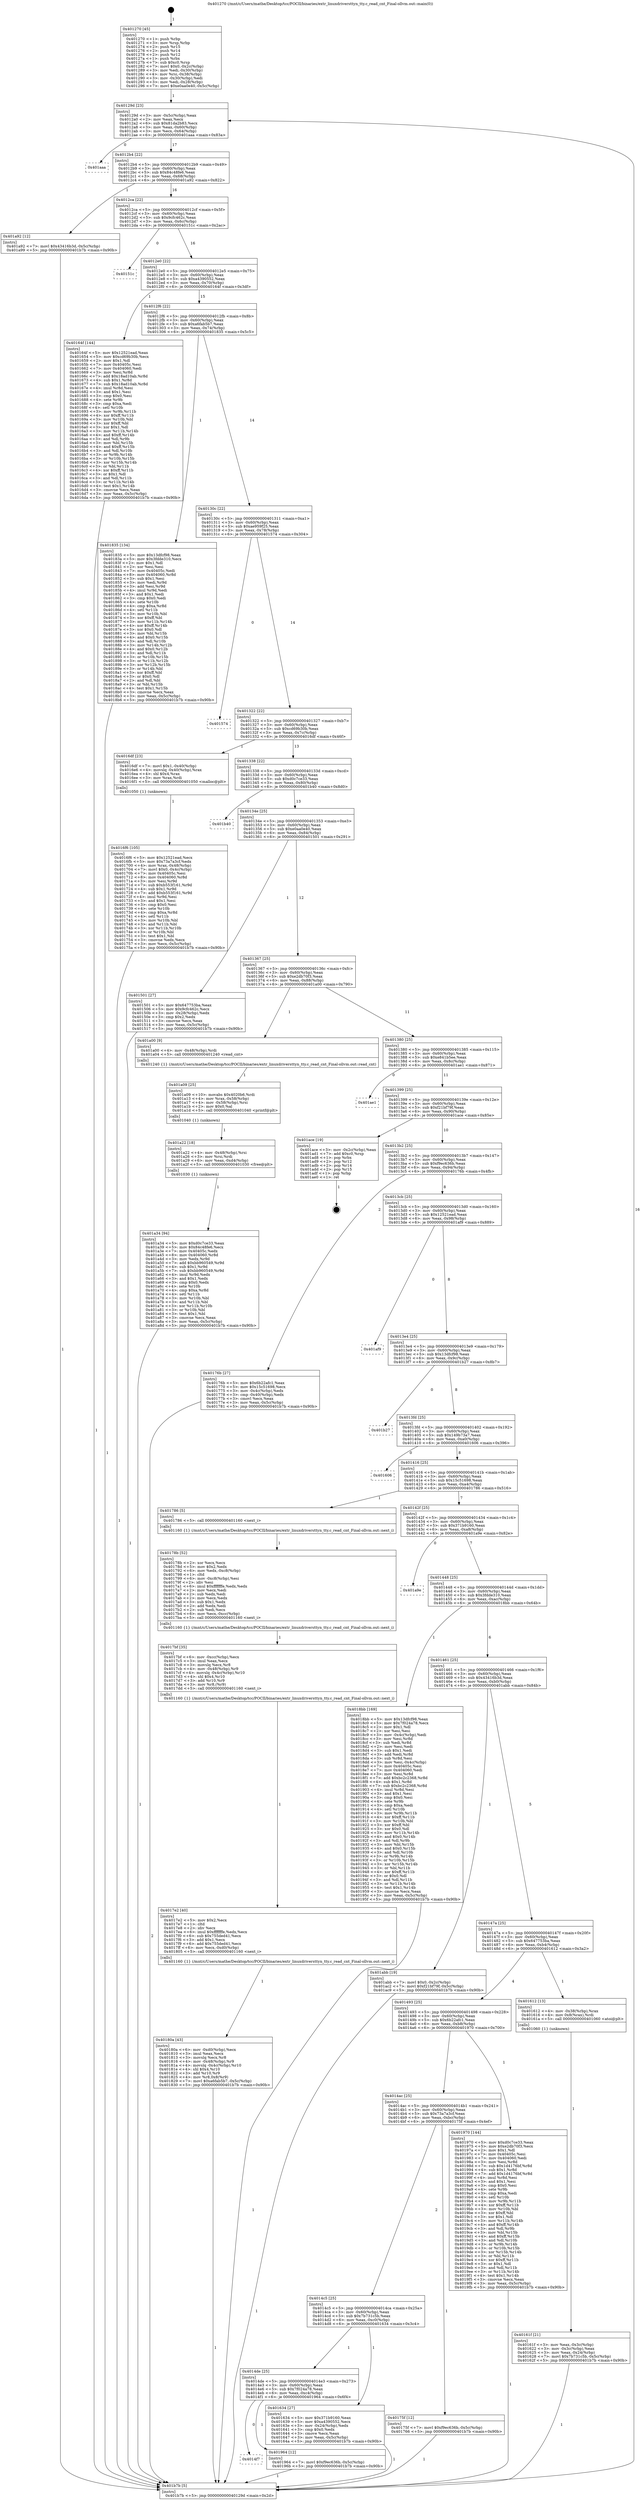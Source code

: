 digraph "0x401270" {
  label = "0x401270 (/mnt/c/Users/mathe/Desktop/tcc/POCII/binaries/extr_linuxdriversttyn_tty.c_read_cnt_Final-ollvm.out::main(0))"
  labelloc = "t"
  node[shape=record]

  Entry [label="",width=0.3,height=0.3,shape=circle,fillcolor=black,style=filled]
  "0x40129d" [label="{
     0x40129d [23]\l
     | [instrs]\l
     &nbsp;&nbsp;0x40129d \<+3\>: mov -0x5c(%rbp),%eax\l
     &nbsp;&nbsp;0x4012a0 \<+2\>: mov %eax,%ecx\l
     &nbsp;&nbsp;0x4012a2 \<+6\>: sub $0x81da2b83,%ecx\l
     &nbsp;&nbsp;0x4012a8 \<+3\>: mov %eax,-0x60(%rbp)\l
     &nbsp;&nbsp;0x4012ab \<+3\>: mov %ecx,-0x64(%rbp)\l
     &nbsp;&nbsp;0x4012ae \<+6\>: je 0000000000401aaa \<main+0x83a\>\l
  }"]
  "0x401aaa" [label="{
     0x401aaa\l
  }", style=dashed]
  "0x4012b4" [label="{
     0x4012b4 [22]\l
     | [instrs]\l
     &nbsp;&nbsp;0x4012b4 \<+5\>: jmp 00000000004012b9 \<main+0x49\>\l
     &nbsp;&nbsp;0x4012b9 \<+3\>: mov -0x60(%rbp),%eax\l
     &nbsp;&nbsp;0x4012bc \<+5\>: sub $0x84c48fe6,%eax\l
     &nbsp;&nbsp;0x4012c1 \<+3\>: mov %eax,-0x68(%rbp)\l
     &nbsp;&nbsp;0x4012c4 \<+6\>: je 0000000000401a92 \<main+0x822\>\l
  }"]
  Exit [label="",width=0.3,height=0.3,shape=circle,fillcolor=black,style=filled,peripheries=2]
  "0x401a92" [label="{
     0x401a92 [12]\l
     | [instrs]\l
     &nbsp;&nbsp;0x401a92 \<+7\>: movl $0x43416b3d,-0x5c(%rbp)\l
     &nbsp;&nbsp;0x401a99 \<+5\>: jmp 0000000000401b7b \<main+0x90b\>\l
  }"]
  "0x4012ca" [label="{
     0x4012ca [22]\l
     | [instrs]\l
     &nbsp;&nbsp;0x4012ca \<+5\>: jmp 00000000004012cf \<main+0x5f\>\l
     &nbsp;&nbsp;0x4012cf \<+3\>: mov -0x60(%rbp),%eax\l
     &nbsp;&nbsp;0x4012d2 \<+5\>: sub $0x9cfc462c,%eax\l
     &nbsp;&nbsp;0x4012d7 \<+3\>: mov %eax,-0x6c(%rbp)\l
     &nbsp;&nbsp;0x4012da \<+6\>: je 000000000040151c \<main+0x2ac\>\l
  }"]
  "0x401a34" [label="{
     0x401a34 [94]\l
     | [instrs]\l
     &nbsp;&nbsp;0x401a34 \<+5\>: mov $0xd0c7ce33,%eax\l
     &nbsp;&nbsp;0x401a39 \<+5\>: mov $0x84c48fe6,%ecx\l
     &nbsp;&nbsp;0x401a3e \<+7\>: mov 0x40405c,%edx\l
     &nbsp;&nbsp;0x401a45 \<+8\>: mov 0x404060,%r8d\l
     &nbsp;&nbsp;0x401a4d \<+3\>: mov %edx,%r9d\l
     &nbsp;&nbsp;0x401a50 \<+7\>: add $0xbb960549,%r9d\l
     &nbsp;&nbsp;0x401a57 \<+4\>: sub $0x1,%r9d\l
     &nbsp;&nbsp;0x401a5b \<+7\>: sub $0xbb960549,%r9d\l
     &nbsp;&nbsp;0x401a62 \<+4\>: imul %r9d,%edx\l
     &nbsp;&nbsp;0x401a66 \<+3\>: and $0x1,%edx\l
     &nbsp;&nbsp;0x401a69 \<+3\>: cmp $0x0,%edx\l
     &nbsp;&nbsp;0x401a6c \<+4\>: sete %r10b\l
     &nbsp;&nbsp;0x401a70 \<+4\>: cmp $0xa,%r8d\l
     &nbsp;&nbsp;0x401a74 \<+4\>: setl %r11b\l
     &nbsp;&nbsp;0x401a78 \<+3\>: mov %r10b,%bl\l
     &nbsp;&nbsp;0x401a7b \<+3\>: and %r11b,%bl\l
     &nbsp;&nbsp;0x401a7e \<+3\>: xor %r11b,%r10b\l
     &nbsp;&nbsp;0x401a81 \<+3\>: or %r10b,%bl\l
     &nbsp;&nbsp;0x401a84 \<+3\>: test $0x1,%bl\l
     &nbsp;&nbsp;0x401a87 \<+3\>: cmovne %ecx,%eax\l
     &nbsp;&nbsp;0x401a8a \<+3\>: mov %eax,-0x5c(%rbp)\l
     &nbsp;&nbsp;0x401a8d \<+5\>: jmp 0000000000401b7b \<main+0x90b\>\l
  }"]
  "0x40151c" [label="{
     0x40151c\l
  }", style=dashed]
  "0x4012e0" [label="{
     0x4012e0 [22]\l
     | [instrs]\l
     &nbsp;&nbsp;0x4012e0 \<+5\>: jmp 00000000004012e5 \<main+0x75\>\l
     &nbsp;&nbsp;0x4012e5 \<+3\>: mov -0x60(%rbp),%eax\l
     &nbsp;&nbsp;0x4012e8 \<+5\>: sub $0xa4390552,%eax\l
     &nbsp;&nbsp;0x4012ed \<+3\>: mov %eax,-0x70(%rbp)\l
     &nbsp;&nbsp;0x4012f0 \<+6\>: je 000000000040164f \<main+0x3df\>\l
  }"]
  "0x401a22" [label="{
     0x401a22 [18]\l
     | [instrs]\l
     &nbsp;&nbsp;0x401a22 \<+4\>: mov -0x48(%rbp),%rsi\l
     &nbsp;&nbsp;0x401a26 \<+3\>: mov %rsi,%rdi\l
     &nbsp;&nbsp;0x401a29 \<+6\>: mov %eax,-0xd4(%rbp)\l
     &nbsp;&nbsp;0x401a2f \<+5\>: call 0000000000401030 \<free@plt\>\l
     | [calls]\l
     &nbsp;&nbsp;0x401030 \{1\} (unknown)\l
  }"]
  "0x40164f" [label="{
     0x40164f [144]\l
     | [instrs]\l
     &nbsp;&nbsp;0x40164f \<+5\>: mov $0x12521ead,%eax\l
     &nbsp;&nbsp;0x401654 \<+5\>: mov $0xcd69b30b,%ecx\l
     &nbsp;&nbsp;0x401659 \<+2\>: mov $0x1,%dl\l
     &nbsp;&nbsp;0x40165b \<+7\>: mov 0x40405c,%esi\l
     &nbsp;&nbsp;0x401662 \<+7\>: mov 0x404060,%edi\l
     &nbsp;&nbsp;0x401669 \<+3\>: mov %esi,%r8d\l
     &nbsp;&nbsp;0x40166c \<+7\>: add $0x18ad10ab,%r8d\l
     &nbsp;&nbsp;0x401673 \<+4\>: sub $0x1,%r8d\l
     &nbsp;&nbsp;0x401677 \<+7\>: sub $0x18ad10ab,%r8d\l
     &nbsp;&nbsp;0x40167e \<+4\>: imul %r8d,%esi\l
     &nbsp;&nbsp;0x401682 \<+3\>: and $0x1,%esi\l
     &nbsp;&nbsp;0x401685 \<+3\>: cmp $0x0,%esi\l
     &nbsp;&nbsp;0x401688 \<+4\>: sete %r9b\l
     &nbsp;&nbsp;0x40168c \<+3\>: cmp $0xa,%edi\l
     &nbsp;&nbsp;0x40168f \<+4\>: setl %r10b\l
     &nbsp;&nbsp;0x401693 \<+3\>: mov %r9b,%r11b\l
     &nbsp;&nbsp;0x401696 \<+4\>: xor $0xff,%r11b\l
     &nbsp;&nbsp;0x40169a \<+3\>: mov %r10b,%bl\l
     &nbsp;&nbsp;0x40169d \<+3\>: xor $0xff,%bl\l
     &nbsp;&nbsp;0x4016a0 \<+3\>: xor $0x1,%dl\l
     &nbsp;&nbsp;0x4016a3 \<+3\>: mov %r11b,%r14b\l
     &nbsp;&nbsp;0x4016a6 \<+4\>: and $0xff,%r14b\l
     &nbsp;&nbsp;0x4016aa \<+3\>: and %dl,%r9b\l
     &nbsp;&nbsp;0x4016ad \<+3\>: mov %bl,%r15b\l
     &nbsp;&nbsp;0x4016b0 \<+4\>: and $0xff,%r15b\l
     &nbsp;&nbsp;0x4016b4 \<+3\>: and %dl,%r10b\l
     &nbsp;&nbsp;0x4016b7 \<+3\>: or %r9b,%r14b\l
     &nbsp;&nbsp;0x4016ba \<+3\>: or %r10b,%r15b\l
     &nbsp;&nbsp;0x4016bd \<+3\>: xor %r15b,%r14b\l
     &nbsp;&nbsp;0x4016c0 \<+3\>: or %bl,%r11b\l
     &nbsp;&nbsp;0x4016c3 \<+4\>: xor $0xff,%r11b\l
     &nbsp;&nbsp;0x4016c7 \<+3\>: or $0x1,%dl\l
     &nbsp;&nbsp;0x4016ca \<+3\>: and %dl,%r11b\l
     &nbsp;&nbsp;0x4016cd \<+3\>: or %r11b,%r14b\l
     &nbsp;&nbsp;0x4016d0 \<+4\>: test $0x1,%r14b\l
     &nbsp;&nbsp;0x4016d4 \<+3\>: cmovne %ecx,%eax\l
     &nbsp;&nbsp;0x4016d7 \<+3\>: mov %eax,-0x5c(%rbp)\l
     &nbsp;&nbsp;0x4016da \<+5\>: jmp 0000000000401b7b \<main+0x90b\>\l
  }"]
  "0x4012f6" [label="{
     0x4012f6 [22]\l
     | [instrs]\l
     &nbsp;&nbsp;0x4012f6 \<+5\>: jmp 00000000004012fb \<main+0x8b\>\l
     &nbsp;&nbsp;0x4012fb \<+3\>: mov -0x60(%rbp),%eax\l
     &nbsp;&nbsp;0x4012fe \<+5\>: sub $0xa6fab5b7,%eax\l
     &nbsp;&nbsp;0x401303 \<+3\>: mov %eax,-0x74(%rbp)\l
     &nbsp;&nbsp;0x401306 \<+6\>: je 0000000000401835 \<main+0x5c5\>\l
  }"]
  "0x401a09" [label="{
     0x401a09 [25]\l
     | [instrs]\l
     &nbsp;&nbsp;0x401a09 \<+10\>: movabs $0x4020b6,%rdi\l
     &nbsp;&nbsp;0x401a13 \<+4\>: mov %rax,-0x58(%rbp)\l
     &nbsp;&nbsp;0x401a17 \<+4\>: mov -0x58(%rbp),%rsi\l
     &nbsp;&nbsp;0x401a1b \<+2\>: mov $0x0,%al\l
     &nbsp;&nbsp;0x401a1d \<+5\>: call 0000000000401040 \<printf@plt\>\l
     | [calls]\l
     &nbsp;&nbsp;0x401040 \{1\} (unknown)\l
  }"]
  "0x401835" [label="{
     0x401835 [134]\l
     | [instrs]\l
     &nbsp;&nbsp;0x401835 \<+5\>: mov $0x13dfcf98,%eax\l
     &nbsp;&nbsp;0x40183a \<+5\>: mov $0x3fdde310,%ecx\l
     &nbsp;&nbsp;0x40183f \<+2\>: mov $0x1,%dl\l
     &nbsp;&nbsp;0x401841 \<+2\>: xor %esi,%esi\l
     &nbsp;&nbsp;0x401843 \<+7\>: mov 0x40405c,%edi\l
     &nbsp;&nbsp;0x40184a \<+8\>: mov 0x404060,%r8d\l
     &nbsp;&nbsp;0x401852 \<+3\>: sub $0x1,%esi\l
     &nbsp;&nbsp;0x401855 \<+3\>: mov %edi,%r9d\l
     &nbsp;&nbsp;0x401858 \<+3\>: add %esi,%r9d\l
     &nbsp;&nbsp;0x40185b \<+4\>: imul %r9d,%edi\l
     &nbsp;&nbsp;0x40185f \<+3\>: and $0x1,%edi\l
     &nbsp;&nbsp;0x401862 \<+3\>: cmp $0x0,%edi\l
     &nbsp;&nbsp;0x401865 \<+4\>: sete %r10b\l
     &nbsp;&nbsp;0x401869 \<+4\>: cmp $0xa,%r8d\l
     &nbsp;&nbsp;0x40186d \<+4\>: setl %r11b\l
     &nbsp;&nbsp;0x401871 \<+3\>: mov %r10b,%bl\l
     &nbsp;&nbsp;0x401874 \<+3\>: xor $0xff,%bl\l
     &nbsp;&nbsp;0x401877 \<+3\>: mov %r11b,%r14b\l
     &nbsp;&nbsp;0x40187a \<+4\>: xor $0xff,%r14b\l
     &nbsp;&nbsp;0x40187e \<+3\>: xor $0x0,%dl\l
     &nbsp;&nbsp;0x401881 \<+3\>: mov %bl,%r15b\l
     &nbsp;&nbsp;0x401884 \<+4\>: and $0x0,%r15b\l
     &nbsp;&nbsp;0x401888 \<+3\>: and %dl,%r10b\l
     &nbsp;&nbsp;0x40188b \<+3\>: mov %r14b,%r12b\l
     &nbsp;&nbsp;0x40188e \<+4\>: and $0x0,%r12b\l
     &nbsp;&nbsp;0x401892 \<+3\>: and %dl,%r11b\l
     &nbsp;&nbsp;0x401895 \<+3\>: or %r10b,%r15b\l
     &nbsp;&nbsp;0x401898 \<+3\>: or %r11b,%r12b\l
     &nbsp;&nbsp;0x40189b \<+3\>: xor %r12b,%r15b\l
     &nbsp;&nbsp;0x40189e \<+3\>: or %r14b,%bl\l
     &nbsp;&nbsp;0x4018a1 \<+3\>: xor $0xff,%bl\l
     &nbsp;&nbsp;0x4018a4 \<+3\>: or $0x0,%dl\l
     &nbsp;&nbsp;0x4018a7 \<+2\>: and %dl,%bl\l
     &nbsp;&nbsp;0x4018a9 \<+3\>: or %bl,%r15b\l
     &nbsp;&nbsp;0x4018ac \<+4\>: test $0x1,%r15b\l
     &nbsp;&nbsp;0x4018b0 \<+3\>: cmovne %ecx,%eax\l
     &nbsp;&nbsp;0x4018b3 \<+3\>: mov %eax,-0x5c(%rbp)\l
     &nbsp;&nbsp;0x4018b6 \<+5\>: jmp 0000000000401b7b \<main+0x90b\>\l
  }"]
  "0x40130c" [label="{
     0x40130c [22]\l
     | [instrs]\l
     &nbsp;&nbsp;0x40130c \<+5\>: jmp 0000000000401311 \<main+0xa1\>\l
     &nbsp;&nbsp;0x401311 \<+3\>: mov -0x60(%rbp),%eax\l
     &nbsp;&nbsp;0x401314 \<+5\>: sub $0xae959f25,%eax\l
     &nbsp;&nbsp;0x401319 \<+3\>: mov %eax,-0x78(%rbp)\l
     &nbsp;&nbsp;0x40131c \<+6\>: je 0000000000401574 \<main+0x304\>\l
  }"]
  "0x4014f7" [label="{
     0x4014f7\l
  }", style=dashed]
  "0x401574" [label="{
     0x401574\l
  }", style=dashed]
  "0x401322" [label="{
     0x401322 [22]\l
     | [instrs]\l
     &nbsp;&nbsp;0x401322 \<+5\>: jmp 0000000000401327 \<main+0xb7\>\l
     &nbsp;&nbsp;0x401327 \<+3\>: mov -0x60(%rbp),%eax\l
     &nbsp;&nbsp;0x40132a \<+5\>: sub $0xcd69b30b,%eax\l
     &nbsp;&nbsp;0x40132f \<+3\>: mov %eax,-0x7c(%rbp)\l
     &nbsp;&nbsp;0x401332 \<+6\>: je 00000000004016df \<main+0x46f\>\l
  }"]
  "0x401964" [label="{
     0x401964 [12]\l
     | [instrs]\l
     &nbsp;&nbsp;0x401964 \<+7\>: movl $0xf9ec636b,-0x5c(%rbp)\l
     &nbsp;&nbsp;0x40196b \<+5\>: jmp 0000000000401b7b \<main+0x90b\>\l
  }"]
  "0x4016df" [label="{
     0x4016df [23]\l
     | [instrs]\l
     &nbsp;&nbsp;0x4016df \<+7\>: movl $0x1,-0x40(%rbp)\l
     &nbsp;&nbsp;0x4016e6 \<+4\>: movslq -0x40(%rbp),%rax\l
     &nbsp;&nbsp;0x4016ea \<+4\>: shl $0x4,%rax\l
     &nbsp;&nbsp;0x4016ee \<+3\>: mov %rax,%rdi\l
     &nbsp;&nbsp;0x4016f1 \<+5\>: call 0000000000401050 \<malloc@plt\>\l
     | [calls]\l
     &nbsp;&nbsp;0x401050 \{1\} (unknown)\l
  }"]
  "0x401338" [label="{
     0x401338 [22]\l
     | [instrs]\l
     &nbsp;&nbsp;0x401338 \<+5\>: jmp 000000000040133d \<main+0xcd\>\l
     &nbsp;&nbsp;0x40133d \<+3\>: mov -0x60(%rbp),%eax\l
     &nbsp;&nbsp;0x401340 \<+5\>: sub $0xd0c7ce33,%eax\l
     &nbsp;&nbsp;0x401345 \<+3\>: mov %eax,-0x80(%rbp)\l
     &nbsp;&nbsp;0x401348 \<+6\>: je 0000000000401b40 \<main+0x8d0\>\l
  }"]
  "0x40180a" [label="{
     0x40180a [43]\l
     | [instrs]\l
     &nbsp;&nbsp;0x40180a \<+6\>: mov -0xd0(%rbp),%ecx\l
     &nbsp;&nbsp;0x401810 \<+3\>: imul %eax,%ecx\l
     &nbsp;&nbsp;0x401813 \<+3\>: movslq %ecx,%r8\l
     &nbsp;&nbsp;0x401816 \<+4\>: mov -0x48(%rbp),%r9\l
     &nbsp;&nbsp;0x40181a \<+4\>: movslq -0x4c(%rbp),%r10\l
     &nbsp;&nbsp;0x40181e \<+4\>: shl $0x4,%r10\l
     &nbsp;&nbsp;0x401822 \<+3\>: add %r10,%r9\l
     &nbsp;&nbsp;0x401825 \<+4\>: mov %r8,0x8(%r9)\l
     &nbsp;&nbsp;0x401829 \<+7\>: movl $0xa6fab5b7,-0x5c(%rbp)\l
     &nbsp;&nbsp;0x401830 \<+5\>: jmp 0000000000401b7b \<main+0x90b\>\l
  }"]
  "0x401b40" [label="{
     0x401b40\l
  }", style=dashed]
  "0x40134e" [label="{
     0x40134e [25]\l
     | [instrs]\l
     &nbsp;&nbsp;0x40134e \<+5\>: jmp 0000000000401353 \<main+0xe3\>\l
     &nbsp;&nbsp;0x401353 \<+3\>: mov -0x60(%rbp),%eax\l
     &nbsp;&nbsp;0x401356 \<+5\>: sub $0xe0aa0e40,%eax\l
     &nbsp;&nbsp;0x40135b \<+6\>: mov %eax,-0x84(%rbp)\l
     &nbsp;&nbsp;0x401361 \<+6\>: je 0000000000401501 \<main+0x291\>\l
  }"]
  "0x4017e2" [label="{
     0x4017e2 [40]\l
     | [instrs]\l
     &nbsp;&nbsp;0x4017e2 \<+5\>: mov $0x2,%ecx\l
     &nbsp;&nbsp;0x4017e7 \<+1\>: cltd\l
     &nbsp;&nbsp;0x4017e8 \<+2\>: idiv %ecx\l
     &nbsp;&nbsp;0x4017ea \<+6\>: imul $0xfffffffe,%edx,%ecx\l
     &nbsp;&nbsp;0x4017f0 \<+6\>: sub $0x755ded41,%ecx\l
     &nbsp;&nbsp;0x4017f6 \<+3\>: add $0x1,%ecx\l
     &nbsp;&nbsp;0x4017f9 \<+6\>: add $0x755ded41,%ecx\l
     &nbsp;&nbsp;0x4017ff \<+6\>: mov %ecx,-0xd0(%rbp)\l
     &nbsp;&nbsp;0x401805 \<+5\>: call 0000000000401160 \<next_i\>\l
     | [calls]\l
     &nbsp;&nbsp;0x401160 \{1\} (/mnt/c/Users/mathe/Desktop/tcc/POCII/binaries/extr_linuxdriversttyn_tty.c_read_cnt_Final-ollvm.out::next_i)\l
  }"]
  "0x401501" [label="{
     0x401501 [27]\l
     | [instrs]\l
     &nbsp;&nbsp;0x401501 \<+5\>: mov $0x647753ba,%eax\l
     &nbsp;&nbsp;0x401506 \<+5\>: mov $0x9cfc462c,%ecx\l
     &nbsp;&nbsp;0x40150b \<+3\>: mov -0x28(%rbp),%edx\l
     &nbsp;&nbsp;0x40150e \<+3\>: cmp $0x2,%edx\l
     &nbsp;&nbsp;0x401511 \<+3\>: cmovne %ecx,%eax\l
     &nbsp;&nbsp;0x401514 \<+3\>: mov %eax,-0x5c(%rbp)\l
     &nbsp;&nbsp;0x401517 \<+5\>: jmp 0000000000401b7b \<main+0x90b\>\l
  }"]
  "0x401367" [label="{
     0x401367 [25]\l
     | [instrs]\l
     &nbsp;&nbsp;0x401367 \<+5\>: jmp 000000000040136c \<main+0xfc\>\l
     &nbsp;&nbsp;0x40136c \<+3\>: mov -0x60(%rbp),%eax\l
     &nbsp;&nbsp;0x40136f \<+5\>: sub $0xe2db70f3,%eax\l
     &nbsp;&nbsp;0x401374 \<+6\>: mov %eax,-0x88(%rbp)\l
     &nbsp;&nbsp;0x40137a \<+6\>: je 0000000000401a00 \<main+0x790\>\l
  }"]
  "0x401b7b" [label="{
     0x401b7b [5]\l
     | [instrs]\l
     &nbsp;&nbsp;0x401b7b \<+5\>: jmp 000000000040129d \<main+0x2d\>\l
  }"]
  "0x401270" [label="{
     0x401270 [45]\l
     | [instrs]\l
     &nbsp;&nbsp;0x401270 \<+1\>: push %rbp\l
     &nbsp;&nbsp;0x401271 \<+3\>: mov %rsp,%rbp\l
     &nbsp;&nbsp;0x401274 \<+2\>: push %r15\l
     &nbsp;&nbsp;0x401276 \<+2\>: push %r14\l
     &nbsp;&nbsp;0x401278 \<+2\>: push %r12\l
     &nbsp;&nbsp;0x40127a \<+1\>: push %rbx\l
     &nbsp;&nbsp;0x40127b \<+7\>: sub $0xc0,%rsp\l
     &nbsp;&nbsp;0x401282 \<+7\>: movl $0x0,-0x2c(%rbp)\l
     &nbsp;&nbsp;0x401289 \<+3\>: mov %edi,-0x30(%rbp)\l
     &nbsp;&nbsp;0x40128c \<+4\>: mov %rsi,-0x38(%rbp)\l
     &nbsp;&nbsp;0x401290 \<+3\>: mov -0x30(%rbp),%edi\l
     &nbsp;&nbsp;0x401293 \<+3\>: mov %edi,-0x28(%rbp)\l
     &nbsp;&nbsp;0x401296 \<+7\>: movl $0xe0aa0e40,-0x5c(%rbp)\l
  }"]
  "0x4017bf" [label="{
     0x4017bf [35]\l
     | [instrs]\l
     &nbsp;&nbsp;0x4017bf \<+6\>: mov -0xcc(%rbp),%ecx\l
     &nbsp;&nbsp;0x4017c5 \<+3\>: imul %eax,%ecx\l
     &nbsp;&nbsp;0x4017c8 \<+3\>: movslq %ecx,%r8\l
     &nbsp;&nbsp;0x4017cb \<+4\>: mov -0x48(%rbp),%r9\l
     &nbsp;&nbsp;0x4017cf \<+4\>: movslq -0x4c(%rbp),%r10\l
     &nbsp;&nbsp;0x4017d3 \<+4\>: shl $0x4,%r10\l
     &nbsp;&nbsp;0x4017d7 \<+3\>: add %r10,%r9\l
     &nbsp;&nbsp;0x4017da \<+3\>: mov %r8,(%r9)\l
     &nbsp;&nbsp;0x4017dd \<+5\>: call 0000000000401160 \<next_i\>\l
     | [calls]\l
     &nbsp;&nbsp;0x401160 \{1\} (/mnt/c/Users/mathe/Desktop/tcc/POCII/binaries/extr_linuxdriversttyn_tty.c_read_cnt_Final-ollvm.out::next_i)\l
  }"]
  "0x401a00" [label="{
     0x401a00 [9]\l
     | [instrs]\l
     &nbsp;&nbsp;0x401a00 \<+4\>: mov -0x48(%rbp),%rdi\l
     &nbsp;&nbsp;0x401a04 \<+5\>: call 0000000000401240 \<read_cnt\>\l
     | [calls]\l
     &nbsp;&nbsp;0x401240 \{1\} (/mnt/c/Users/mathe/Desktop/tcc/POCII/binaries/extr_linuxdriversttyn_tty.c_read_cnt_Final-ollvm.out::read_cnt)\l
  }"]
  "0x401380" [label="{
     0x401380 [25]\l
     | [instrs]\l
     &nbsp;&nbsp;0x401380 \<+5\>: jmp 0000000000401385 \<main+0x115\>\l
     &nbsp;&nbsp;0x401385 \<+3\>: mov -0x60(%rbp),%eax\l
     &nbsp;&nbsp;0x401388 \<+5\>: sub $0xe841b5ee,%eax\l
     &nbsp;&nbsp;0x40138d \<+6\>: mov %eax,-0x8c(%rbp)\l
     &nbsp;&nbsp;0x401393 \<+6\>: je 0000000000401ae1 \<main+0x871\>\l
  }"]
  "0x40178b" [label="{
     0x40178b [52]\l
     | [instrs]\l
     &nbsp;&nbsp;0x40178b \<+2\>: xor %ecx,%ecx\l
     &nbsp;&nbsp;0x40178d \<+5\>: mov $0x2,%edx\l
     &nbsp;&nbsp;0x401792 \<+6\>: mov %edx,-0xc8(%rbp)\l
     &nbsp;&nbsp;0x401798 \<+1\>: cltd\l
     &nbsp;&nbsp;0x401799 \<+6\>: mov -0xc8(%rbp),%esi\l
     &nbsp;&nbsp;0x40179f \<+2\>: idiv %esi\l
     &nbsp;&nbsp;0x4017a1 \<+6\>: imul $0xfffffffe,%edx,%edx\l
     &nbsp;&nbsp;0x4017a7 \<+2\>: mov %ecx,%edi\l
     &nbsp;&nbsp;0x4017a9 \<+2\>: sub %edx,%edi\l
     &nbsp;&nbsp;0x4017ab \<+2\>: mov %ecx,%edx\l
     &nbsp;&nbsp;0x4017ad \<+3\>: sub $0x1,%edx\l
     &nbsp;&nbsp;0x4017b0 \<+2\>: add %edx,%edi\l
     &nbsp;&nbsp;0x4017b2 \<+2\>: sub %edi,%ecx\l
     &nbsp;&nbsp;0x4017b4 \<+6\>: mov %ecx,-0xcc(%rbp)\l
     &nbsp;&nbsp;0x4017ba \<+5\>: call 0000000000401160 \<next_i\>\l
     | [calls]\l
     &nbsp;&nbsp;0x401160 \{1\} (/mnt/c/Users/mathe/Desktop/tcc/POCII/binaries/extr_linuxdriversttyn_tty.c_read_cnt_Final-ollvm.out::next_i)\l
  }"]
  "0x401ae1" [label="{
     0x401ae1\l
  }", style=dashed]
  "0x401399" [label="{
     0x401399 [25]\l
     | [instrs]\l
     &nbsp;&nbsp;0x401399 \<+5\>: jmp 000000000040139e \<main+0x12e\>\l
     &nbsp;&nbsp;0x40139e \<+3\>: mov -0x60(%rbp),%eax\l
     &nbsp;&nbsp;0x4013a1 \<+5\>: sub $0xf21bf79f,%eax\l
     &nbsp;&nbsp;0x4013a6 \<+6\>: mov %eax,-0x90(%rbp)\l
     &nbsp;&nbsp;0x4013ac \<+6\>: je 0000000000401ace \<main+0x85e\>\l
  }"]
  "0x4016f6" [label="{
     0x4016f6 [105]\l
     | [instrs]\l
     &nbsp;&nbsp;0x4016f6 \<+5\>: mov $0x12521ead,%ecx\l
     &nbsp;&nbsp;0x4016fb \<+5\>: mov $0x73a7a3cf,%edx\l
     &nbsp;&nbsp;0x401700 \<+4\>: mov %rax,-0x48(%rbp)\l
     &nbsp;&nbsp;0x401704 \<+7\>: movl $0x0,-0x4c(%rbp)\l
     &nbsp;&nbsp;0x40170b \<+7\>: mov 0x40405c,%esi\l
     &nbsp;&nbsp;0x401712 \<+8\>: mov 0x404060,%r8d\l
     &nbsp;&nbsp;0x40171a \<+3\>: mov %esi,%r9d\l
     &nbsp;&nbsp;0x40171d \<+7\>: sub $0xb553f161,%r9d\l
     &nbsp;&nbsp;0x401724 \<+4\>: sub $0x1,%r9d\l
     &nbsp;&nbsp;0x401728 \<+7\>: add $0xb553f161,%r9d\l
     &nbsp;&nbsp;0x40172f \<+4\>: imul %r9d,%esi\l
     &nbsp;&nbsp;0x401733 \<+3\>: and $0x1,%esi\l
     &nbsp;&nbsp;0x401736 \<+3\>: cmp $0x0,%esi\l
     &nbsp;&nbsp;0x401739 \<+4\>: sete %r10b\l
     &nbsp;&nbsp;0x40173d \<+4\>: cmp $0xa,%r8d\l
     &nbsp;&nbsp;0x401741 \<+4\>: setl %r11b\l
     &nbsp;&nbsp;0x401745 \<+3\>: mov %r10b,%bl\l
     &nbsp;&nbsp;0x401748 \<+3\>: and %r11b,%bl\l
     &nbsp;&nbsp;0x40174b \<+3\>: xor %r11b,%r10b\l
     &nbsp;&nbsp;0x40174e \<+3\>: or %r10b,%bl\l
     &nbsp;&nbsp;0x401751 \<+3\>: test $0x1,%bl\l
     &nbsp;&nbsp;0x401754 \<+3\>: cmovne %edx,%ecx\l
     &nbsp;&nbsp;0x401757 \<+3\>: mov %ecx,-0x5c(%rbp)\l
     &nbsp;&nbsp;0x40175a \<+5\>: jmp 0000000000401b7b \<main+0x90b\>\l
  }"]
  "0x401ace" [label="{
     0x401ace [19]\l
     | [instrs]\l
     &nbsp;&nbsp;0x401ace \<+3\>: mov -0x2c(%rbp),%eax\l
     &nbsp;&nbsp;0x401ad1 \<+7\>: add $0xc0,%rsp\l
     &nbsp;&nbsp;0x401ad8 \<+1\>: pop %rbx\l
     &nbsp;&nbsp;0x401ad9 \<+2\>: pop %r12\l
     &nbsp;&nbsp;0x401adb \<+2\>: pop %r14\l
     &nbsp;&nbsp;0x401add \<+2\>: pop %r15\l
     &nbsp;&nbsp;0x401adf \<+1\>: pop %rbp\l
     &nbsp;&nbsp;0x401ae0 \<+1\>: ret\l
  }"]
  "0x4013b2" [label="{
     0x4013b2 [25]\l
     | [instrs]\l
     &nbsp;&nbsp;0x4013b2 \<+5\>: jmp 00000000004013b7 \<main+0x147\>\l
     &nbsp;&nbsp;0x4013b7 \<+3\>: mov -0x60(%rbp),%eax\l
     &nbsp;&nbsp;0x4013ba \<+5\>: sub $0xf9ec636b,%eax\l
     &nbsp;&nbsp;0x4013bf \<+6\>: mov %eax,-0x94(%rbp)\l
     &nbsp;&nbsp;0x4013c5 \<+6\>: je 000000000040176b \<main+0x4fb\>\l
  }"]
  "0x4014de" [label="{
     0x4014de [25]\l
     | [instrs]\l
     &nbsp;&nbsp;0x4014de \<+5\>: jmp 00000000004014e3 \<main+0x273\>\l
     &nbsp;&nbsp;0x4014e3 \<+3\>: mov -0x60(%rbp),%eax\l
     &nbsp;&nbsp;0x4014e6 \<+5\>: sub $0x7f024a78,%eax\l
     &nbsp;&nbsp;0x4014eb \<+6\>: mov %eax,-0xc4(%rbp)\l
     &nbsp;&nbsp;0x4014f1 \<+6\>: je 0000000000401964 \<main+0x6f4\>\l
  }"]
  "0x40176b" [label="{
     0x40176b [27]\l
     | [instrs]\l
     &nbsp;&nbsp;0x40176b \<+5\>: mov $0x6b22afc1,%eax\l
     &nbsp;&nbsp;0x401770 \<+5\>: mov $0x15c51698,%ecx\l
     &nbsp;&nbsp;0x401775 \<+3\>: mov -0x4c(%rbp),%edx\l
     &nbsp;&nbsp;0x401778 \<+3\>: cmp -0x40(%rbp),%edx\l
     &nbsp;&nbsp;0x40177b \<+3\>: cmovl %ecx,%eax\l
     &nbsp;&nbsp;0x40177e \<+3\>: mov %eax,-0x5c(%rbp)\l
     &nbsp;&nbsp;0x401781 \<+5\>: jmp 0000000000401b7b \<main+0x90b\>\l
  }"]
  "0x4013cb" [label="{
     0x4013cb [25]\l
     | [instrs]\l
     &nbsp;&nbsp;0x4013cb \<+5\>: jmp 00000000004013d0 \<main+0x160\>\l
     &nbsp;&nbsp;0x4013d0 \<+3\>: mov -0x60(%rbp),%eax\l
     &nbsp;&nbsp;0x4013d3 \<+5\>: sub $0x12521ead,%eax\l
     &nbsp;&nbsp;0x4013d8 \<+6\>: mov %eax,-0x98(%rbp)\l
     &nbsp;&nbsp;0x4013de \<+6\>: je 0000000000401af9 \<main+0x889\>\l
  }"]
  "0x401634" [label="{
     0x401634 [27]\l
     | [instrs]\l
     &nbsp;&nbsp;0x401634 \<+5\>: mov $0x371b9160,%eax\l
     &nbsp;&nbsp;0x401639 \<+5\>: mov $0xa4390552,%ecx\l
     &nbsp;&nbsp;0x40163e \<+3\>: mov -0x24(%rbp),%edx\l
     &nbsp;&nbsp;0x401641 \<+3\>: cmp $0x0,%edx\l
     &nbsp;&nbsp;0x401644 \<+3\>: cmove %ecx,%eax\l
     &nbsp;&nbsp;0x401647 \<+3\>: mov %eax,-0x5c(%rbp)\l
     &nbsp;&nbsp;0x40164a \<+5\>: jmp 0000000000401b7b \<main+0x90b\>\l
  }"]
  "0x401af9" [label="{
     0x401af9\l
  }", style=dashed]
  "0x4013e4" [label="{
     0x4013e4 [25]\l
     | [instrs]\l
     &nbsp;&nbsp;0x4013e4 \<+5\>: jmp 00000000004013e9 \<main+0x179\>\l
     &nbsp;&nbsp;0x4013e9 \<+3\>: mov -0x60(%rbp),%eax\l
     &nbsp;&nbsp;0x4013ec \<+5\>: sub $0x13dfcf98,%eax\l
     &nbsp;&nbsp;0x4013f1 \<+6\>: mov %eax,-0x9c(%rbp)\l
     &nbsp;&nbsp;0x4013f7 \<+6\>: je 0000000000401b27 \<main+0x8b7\>\l
  }"]
  "0x4014c5" [label="{
     0x4014c5 [25]\l
     | [instrs]\l
     &nbsp;&nbsp;0x4014c5 \<+5\>: jmp 00000000004014ca \<main+0x25a\>\l
     &nbsp;&nbsp;0x4014ca \<+3\>: mov -0x60(%rbp),%eax\l
     &nbsp;&nbsp;0x4014cd \<+5\>: sub $0x7b731c5b,%eax\l
     &nbsp;&nbsp;0x4014d2 \<+6\>: mov %eax,-0xc0(%rbp)\l
     &nbsp;&nbsp;0x4014d8 \<+6\>: je 0000000000401634 \<main+0x3c4\>\l
  }"]
  "0x401b27" [label="{
     0x401b27\l
  }", style=dashed]
  "0x4013fd" [label="{
     0x4013fd [25]\l
     | [instrs]\l
     &nbsp;&nbsp;0x4013fd \<+5\>: jmp 0000000000401402 \<main+0x192\>\l
     &nbsp;&nbsp;0x401402 \<+3\>: mov -0x60(%rbp),%eax\l
     &nbsp;&nbsp;0x401405 \<+5\>: sub $0x149b73a7,%eax\l
     &nbsp;&nbsp;0x40140a \<+6\>: mov %eax,-0xa0(%rbp)\l
     &nbsp;&nbsp;0x401410 \<+6\>: je 0000000000401606 \<main+0x396\>\l
  }"]
  "0x40175f" [label="{
     0x40175f [12]\l
     | [instrs]\l
     &nbsp;&nbsp;0x40175f \<+7\>: movl $0xf9ec636b,-0x5c(%rbp)\l
     &nbsp;&nbsp;0x401766 \<+5\>: jmp 0000000000401b7b \<main+0x90b\>\l
  }"]
  "0x401606" [label="{
     0x401606\l
  }", style=dashed]
  "0x401416" [label="{
     0x401416 [25]\l
     | [instrs]\l
     &nbsp;&nbsp;0x401416 \<+5\>: jmp 000000000040141b \<main+0x1ab\>\l
     &nbsp;&nbsp;0x40141b \<+3\>: mov -0x60(%rbp),%eax\l
     &nbsp;&nbsp;0x40141e \<+5\>: sub $0x15c51698,%eax\l
     &nbsp;&nbsp;0x401423 \<+6\>: mov %eax,-0xa4(%rbp)\l
     &nbsp;&nbsp;0x401429 \<+6\>: je 0000000000401786 \<main+0x516\>\l
  }"]
  "0x4014ac" [label="{
     0x4014ac [25]\l
     | [instrs]\l
     &nbsp;&nbsp;0x4014ac \<+5\>: jmp 00000000004014b1 \<main+0x241\>\l
     &nbsp;&nbsp;0x4014b1 \<+3\>: mov -0x60(%rbp),%eax\l
     &nbsp;&nbsp;0x4014b4 \<+5\>: sub $0x73a7a3cf,%eax\l
     &nbsp;&nbsp;0x4014b9 \<+6\>: mov %eax,-0xbc(%rbp)\l
     &nbsp;&nbsp;0x4014bf \<+6\>: je 000000000040175f \<main+0x4ef\>\l
  }"]
  "0x401786" [label="{
     0x401786 [5]\l
     | [instrs]\l
     &nbsp;&nbsp;0x401786 \<+5\>: call 0000000000401160 \<next_i\>\l
     | [calls]\l
     &nbsp;&nbsp;0x401160 \{1\} (/mnt/c/Users/mathe/Desktop/tcc/POCII/binaries/extr_linuxdriversttyn_tty.c_read_cnt_Final-ollvm.out::next_i)\l
  }"]
  "0x40142f" [label="{
     0x40142f [25]\l
     | [instrs]\l
     &nbsp;&nbsp;0x40142f \<+5\>: jmp 0000000000401434 \<main+0x1c4\>\l
     &nbsp;&nbsp;0x401434 \<+3\>: mov -0x60(%rbp),%eax\l
     &nbsp;&nbsp;0x401437 \<+5\>: sub $0x371b9160,%eax\l
     &nbsp;&nbsp;0x40143c \<+6\>: mov %eax,-0xa8(%rbp)\l
     &nbsp;&nbsp;0x401442 \<+6\>: je 0000000000401a9e \<main+0x82e\>\l
  }"]
  "0x401970" [label="{
     0x401970 [144]\l
     | [instrs]\l
     &nbsp;&nbsp;0x401970 \<+5\>: mov $0xd0c7ce33,%eax\l
     &nbsp;&nbsp;0x401975 \<+5\>: mov $0xe2db70f3,%ecx\l
     &nbsp;&nbsp;0x40197a \<+2\>: mov $0x1,%dl\l
     &nbsp;&nbsp;0x40197c \<+7\>: mov 0x40405c,%esi\l
     &nbsp;&nbsp;0x401983 \<+7\>: mov 0x404060,%edi\l
     &nbsp;&nbsp;0x40198a \<+3\>: mov %esi,%r8d\l
     &nbsp;&nbsp;0x40198d \<+7\>: sub $0x1d4176bf,%r8d\l
     &nbsp;&nbsp;0x401994 \<+4\>: sub $0x1,%r8d\l
     &nbsp;&nbsp;0x401998 \<+7\>: add $0x1d4176bf,%r8d\l
     &nbsp;&nbsp;0x40199f \<+4\>: imul %r8d,%esi\l
     &nbsp;&nbsp;0x4019a3 \<+3\>: and $0x1,%esi\l
     &nbsp;&nbsp;0x4019a6 \<+3\>: cmp $0x0,%esi\l
     &nbsp;&nbsp;0x4019a9 \<+4\>: sete %r9b\l
     &nbsp;&nbsp;0x4019ad \<+3\>: cmp $0xa,%edi\l
     &nbsp;&nbsp;0x4019b0 \<+4\>: setl %r10b\l
     &nbsp;&nbsp;0x4019b4 \<+3\>: mov %r9b,%r11b\l
     &nbsp;&nbsp;0x4019b7 \<+4\>: xor $0xff,%r11b\l
     &nbsp;&nbsp;0x4019bb \<+3\>: mov %r10b,%bl\l
     &nbsp;&nbsp;0x4019be \<+3\>: xor $0xff,%bl\l
     &nbsp;&nbsp;0x4019c1 \<+3\>: xor $0x1,%dl\l
     &nbsp;&nbsp;0x4019c4 \<+3\>: mov %r11b,%r14b\l
     &nbsp;&nbsp;0x4019c7 \<+4\>: and $0xff,%r14b\l
     &nbsp;&nbsp;0x4019cb \<+3\>: and %dl,%r9b\l
     &nbsp;&nbsp;0x4019ce \<+3\>: mov %bl,%r15b\l
     &nbsp;&nbsp;0x4019d1 \<+4\>: and $0xff,%r15b\l
     &nbsp;&nbsp;0x4019d5 \<+3\>: and %dl,%r10b\l
     &nbsp;&nbsp;0x4019d8 \<+3\>: or %r9b,%r14b\l
     &nbsp;&nbsp;0x4019db \<+3\>: or %r10b,%r15b\l
     &nbsp;&nbsp;0x4019de \<+3\>: xor %r15b,%r14b\l
     &nbsp;&nbsp;0x4019e1 \<+3\>: or %bl,%r11b\l
     &nbsp;&nbsp;0x4019e4 \<+4\>: xor $0xff,%r11b\l
     &nbsp;&nbsp;0x4019e8 \<+3\>: or $0x1,%dl\l
     &nbsp;&nbsp;0x4019eb \<+3\>: and %dl,%r11b\l
     &nbsp;&nbsp;0x4019ee \<+3\>: or %r11b,%r14b\l
     &nbsp;&nbsp;0x4019f1 \<+4\>: test $0x1,%r14b\l
     &nbsp;&nbsp;0x4019f5 \<+3\>: cmovne %ecx,%eax\l
     &nbsp;&nbsp;0x4019f8 \<+3\>: mov %eax,-0x5c(%rbp)\l
     &nbsp;&nbsp;0x4019fb \<+5\>: jmp 0000000000401b7b \<main+0x90b\>\l
  }"]
  "0x401a9e" [label="{
     0x401a9e\l
  }", style=dashed]
  "0x401448" [label="{
     0x401448 [25]\l
     | [instrs]\l
     &nbsp;&nbsp;0x401448 \<+5\>: jmp 000000000040144d \<main+0x1dd\>\l
     &nbsp;&nbsp;0x40144d \<+3\>: mov -0x60(%rbp),%eax\l
     &nbsp;&nbsp;0x401450 \<+5\>: sub $0x3fdde310,%eax\l
     &nbsp;&nbsp;0x401455 \<+6\>: mov %eax,-0xac(%rbp)\l
     &nbsp;&nbsp;0x40145b \<+6\>: je 00000000004018bb \<main+0x64b\>\l
  }"]
  "0x40161f" [label="{
     0x40161f [21]\l
     | [instrs]\l
     &nbsp;&nbsp;0x40161f \<+3\>: mov %eax,-0x3c(%rbp)\l
     &nbsp;&nbsp;0x401622 \<+3\>: mov -0x3c(%rbp),%eax\l
     &nbsp;&nbsp;0x401625 \<+3\>: mov %eax,-0x24(%rbp)\l
     &nbsp;&nbsp;0x401628 \<+7\>: movl $0x7b731c5b,-0x5c(%rbp)\l
     &nbsp;&nbsp;0x40162f \<+5\>: jmp 0000000000401b7b \<main+0x90b\>\l
  }"]
  "0x4018bb" [label="{
     0x4018bb [169]\l
     | [instrs]\l
     &nbsp;&nbsp;0x4018bb \<+5\>: mov $0x13dfcf98,%eax\l
     &nbsp;&nbsp;0x4018c0 \<+5\>: mov $0x7f024a78,%ecx\l
     &nbsp;&nbsp;0x4018c5 \<+2\>: mov $0x1,%dl\l
     &nbsp;&nbsp;0x4018c7 \<+2\>: xor %esi,%esi\l
     &nbsp;&nbsp;0x4018c9 \<+3\>: mov -0x4c(%rbp),%edi\l
     &nbsp;&nbsp;0x4018cc \<+3\>: mov %esi,%r8d\l
     &nbsp;&nbsp;0x4018cf \<+3\>: sub %edi,%r8d\l
     &nbsp;&nbsp;0x4018d2 \<+2\>: mov %esi,%edi\l
     &nbsp;&nbsp;0x4018d4 \<+3\>: sub $0x1,%edi\l
     &nbsp;&nbsp;0x4018d7 \<+3\>: add %edi,%r8d\l
     &nbsp;&nbsp;0x4018da \<+3\>: sub %r8d,%esi\l
     &nbsp;&nbsp;0x4018dd \<+3\>: mov %esi,-0x4c(%rbp)\l
     &nbsp;&nbsp;0x4018e0 \<+7\>: mov 0x40405c,%esi\l
     &nbsp;&nbsp;0x4018e7 \<+7\>: mov 0x404060,%edi\l
     &nbsp;&nbsp;0x4018ee \<+3\>: mov %esi,%r8d\l
     &nbsp;&nbsp;0x4018f1 \<+7\>: add $0xbc2c2368,%r8d\l
     &nbsp;&nbsp;0x4018f8 \<+4\>: sub $0x1,%r8d\l
     &nbsp;&nbsp;0x4018fc \<+7\>: sub $0xbc2c2368,%r8d\l
     &nbsp;&nbsp;0x401903 \<+4\>: imul %r8d,%esi\l
     &nbsp;&nbsp;0x401907 \<+3\>: and $0x1,%esi\l
     &nbsp;&nbsp;0x40190a \<+3\>: cmp $0x0,%esi\l
     &nbsp;&nbsp;0x40190d \<+4\>: sete %r9b\l
     &nbsp;&nbsp;0x401911 \<+3\>: cmp $0xa,%edi\l
     &nbsp;&nbsp;0x401914 \<+4\>: setl %r10b\l
     &nbsp;&nbsp;0x401918 \<+3\>: mov %r9b,%r11b\l
     &nbsp;&nbsp;0x40191b \<+4\>: xor $0xff,%r11b\l
     &nbsp;&nbsp;0x40191f \<+3\>: mov %r10b,%bl\l
     &nbsp;&nbsp;0x401922 \<+3\>: xor $0xff,%bl\l
     &nbsp;&nbsp;0x401925 \<+3\>: xor $0x0,%dl\l
     &nbsp;&nbsp;0x401928 \<+3\>: mov %r11b,%r14b\l
     &nbsp;&nbsp;0x40192b \<+4\>: and $0x0,%r14b\l
     &nbsp;&nbsp;0x40192f \<+3\>: and %dl,%r9b\l
     &nbsp;&nbsp;0x401932 \<+3\>: mov %bl,%r15b\l
     &nbsp;&nbsp;0x401935 \<+4\>: and $0x0,%r15b\l
     &nbsp;&nbsp;0x401939 \<+3\>: and %dl,%r10b\l
     &nbsp;&nbsp;0x40193c \<+3\>: or %r9b,%r14b\l
     &nbsp;&nbsp;0x40193f \<+3\>: or %r10b,%r15b\l
     &nbsp;&nbsp;0x401942 \<+3\>: xor %r15b,%r14b\l
     &nbsp;&nbsp;0x401945 \<+3\>: or %bl,%r11b\l
     &nbsp;&nbsp;0x401948 \<+4\>: xor $0xff,%r11b\l
     &nbsp;&nbsp;0x40194c \<+3\>: or $0x0,%dl\l
     &nbsp;&nbsp;0x40194f \<+3\>: and %dl,%r11b\l
     &nbsp;&nbsp;0x401952 \<+3\>: or %r11b,%r14b\l
     &nbsp;&nbsp;0x401955 \<+4\>: test $0x1,%r14b\l
     &nbsp;&nbsp;0x401959 \<+3\>: cmovne %ecx,%eax\l
     &nbsp;&nbsp;0x40195c \<+3\>: mov %eax,-0x5c(%rbp)\l
     &nbsp;&nbsp;0x40195f \<+5\>: jmp 0000000000401b7b \<main+0x90b\>\l
  }"]
  "0x401461" [label="{
     0x401461 [25]\l
     | [instrs]\l
     &nbsp;&nbsp;0x401461 \<+5\>: jmp 0000000000401466 \<main+0x1f6\>\l
     &nbsp;&nbsp;0x401466 \<+3\>: mov -0x60(%rbp),%eax\l
     &nbsp;&nbsp;0x401469 \<+5\>: sub $0x43416b3d,%eax\l
     &nbsp;&nbsp;0x40146e \<+6\>: mov %eax,-0xb0(%rbp)\l
     &nbsp;&nbsp;0x401474 \<+6\>: je 0000000000401abb \<main+0x84b\>\l
  }"]
  "0x401493" [label="{
     0x401493 [25]\l
     | [instrs]\l
     &nbsp;&nbsp;0x401493 \<+5\>: jmp 0000000000401498 \<main+0x228\>\l
     &nbsp;&nbsp;0x401498 \<+3\>: mov -0x60(%rbp),%eax\l
     &nbsp;&nbsp;0x40149b \<+5\>: sub $0x6b22afc1,%eax\l
     &nbsp;&nbsp;0x4014a0 \<+6\>: mov %eax,-0xb8(%rbp)\l
     &nbsp;&nbsp;0x4014a6 \<+6\>: je 0000000000401970 \<main+0x700\>\l
  }"]
  "0x401abb" [label="{
     0x401abb [19]\l
     | [instrs]\l
     &nbsp;&nbsp;0x401abb \<+7\>: movl $0x0,-0x2c(%rbp)\l
     &nbsp;&nbsp;0x401ac2 \<+7\>: movl $0xf21bf79f,-0x5c(%rbp)\l
     &nbsp;&nbsp;0x401ac9 \<+5\>: jmp 0000000000401b7b \<main+0x90b\>\l
  }"]
  "0x40147a" [label="{
     0x40147a [25]\l
     | [instrs]\l
     &nbsp;&nbsp;0x40147a \<+5\>: jmp 000000000040147f \<main+0x20f\>\l
     &nbsp;&nbsp;0x40147f \<+3\>: mov -0x60(%rbp),%eax\l
     &nbsp;&nbsp;0x401482 \<+5\>: sub $0x647753ba,%eax\l
     &nbsp;&nbsp;0x401487 \<+6\>: mov %eax,-0xb4(%rbp)\l
     &nbsp;&nbsp;0x40148d \<+6\>: je 0000000000401612 \<main+0x3a2\>\l
  }"]
  "0x401612" [label="{
     0x401612 [13]\l
     | [instrs]\l
     &nbsp;&nbsp;0x401612 \<+4\>: mov -0x38(%rbp),%rax\l
     &nbsp;&nbsp;0x401616 \<+4\>: mov 0x8(%rax),%rdi\l
     &nbsp;&nbsp;0x40161a \<+5\>: call 0000000000401060 \<atoi@plt\>\l
     | [calls]\l
     &nbsp;&nbsp;0x401060 \{1\} (unknown)\l
  }"]
  Entry -> "0x401270" [label=" 1"]
  "0x40129d" -> "0x401aaa" [label=" 0"]
  "0x40129d" -> "0x4012b4" [label=" 17"]
  "0x401ace" -> Exit [label=" 1"]
  "0x4012b4" -> "0x401a92" [label=" 1"]
  "0x4012b4" -> "0x4012ca" [label=" 16"]
  "0x401abb" -> "0x401b7b" [label=" 1"]
  "0x4012ca" -> "0x40151c" [label=" 0"]
  "0x4012ca" -> "0x4012e0" [label=" 16"]
  "0x401a92" -> "0x401b7b" [label=" 1"]
  "0x4012e0" -> "0x40164f" [label=" 1"]
  "0x4012e0" -> "0x4012f6" [label=" 15"]
  "0x401a34" -> "0x401b7b" [label=" 1"]
  "0x4012f6" -> "0x401835" [label=" 1"]
  "0x4012f6" -> "0x40130c" [label=" 14"]
  "0x401a22" -> "0x401a34" [label=" 1"]
  "0x40130c" -> "0x401574" [label=" 0"]
  "0x40130c" -> "0x401322" [label=" 14"]
  "0x401a09" -> "0x401a22" [label=" 1"]
  "0x401322" -> "0x4016df" [label=" 1"]
  "0x401322" -> "0x401338" [label=" 13"]
  "0x401a00" -> "0x401a09" [label=" 1"]
  "0x401338" -> "0x401b40" [label=" 0"]
  "0x401338" -> "0x40134e" [label=" 13"]
  "0x401964" -> "0x401b7b" [label=" 1"]
  "0x40134e" -> "0x401501" [label=" 1"]
  "0x40134e" -> "0x401367" [label=" 12"]
  "0x401501" -> "0x401b7b" [label=" 1"]
  "0x401270" -> "0x40129d" [label=" 1"]
  "0x401b7b" -> "0x40129d" [label=" 16"]
  "0x4014de" -> "0x4014f7" [label=" 0"]
  "0x401367" -> "0x401a00" [label=" 1"]
  "0x401367" -> "0x401380" [label=" 11"]
  "0x4014de" -> "0x401964" [label=" 1"]
  "0x401380" -> "0x401ae1" [label=" 0"]
  "0x401380" -> "0x401399" [label=" 11"]
  "0x401970" -> "0x401b7b" [label=" 1"]
  "0x401399" -> "0x401ace" [label=" 1"]
  "0x401399" -> "0x4013b2" [label=" 10"]
  "0x4018bb" -> "0x401b7b" [label=" 1"]
  "0x4013b2" -> "0x40176b" [label=" 2"]
  "0x4013b2" -> "0x4013cb" [label=" 8"]
  "0x401835" -> "0x401b7b" [label=" 1"]
  "0x4013cb" -> "0x401af9" [label=" 0"]
  "0x4013cb" -> "0x4013e4" [label=" 8"]
  "0x40180a" -> "0x401b7b" [label=" 1"]
  "0x4013e4" -> "0x401b27" [label=" 0"]
  "0x4013e4" -> "0x4013fd" [label=" 8"]
  "0x4017bf" -> "0x4017e2" [label=" 1"]
  "0x4013fd" -> "0x401606" [label=" 0"]
  "0x4013fd" -> "0x401416" [label=" 8"]
  "0x40178b" -> "0x4017bf" [label=" 1"]
  "0x401416" -> "0x401786" [label=" 1"]
  "0x401416" -> "0x40142f" [label=" 7"]
  "0x40176b" -> "0x401b7b" [label=" 2"]
  "0x40142f" -> "0x401a9e" [label=" 0"]
  "0x40142f" -> "0x401448" [label=" 7"]
  "0x40175f" -> "0x401b7b" [label=" 1"]
  "0x401448" -> "0x4018bb" [label=" 1"]
  "0x401448" -> "0x401461" [label=" 6"]
  "0x4016df" -> "0x4016f6" [label=" 1"]
  "0x401461" -> "0x401abb" [label=" 1"]
  "0x401461" -> "0x40147a" [label=" 5"]
  "0x40164f" -> "0x401b7b" [label=" 1"]
  "0x40147a" -> "0x401612" [label=" 1"]
  "0x40147a" -> "0x401493" [label=" 4"]
  "0x401612" -> "0x40161f" [label=" 1"]
  "0x40161f" -> "0x401b7b" [label=" 1"]
  "0x4016f6" -> "0x401b7b" [label=" 1"]
  "0x401493" -> "0x401970" [label=" 1"]
  "0x401493" -> "0x4014ac" [label=" 3"]
  "0x401786" -> "0x40178b" [label=" 1"]
  "0x4014ac" -> "0x40175f" [label=" 1"]
  "0x4014ac" -> "0x4014c5" [label=" 2"]
  "0x4017e2" -> "0x40180a" [label=" 1"]
  "0x4014c5" -> "0x401634" [label=" 1"]
  "0x4014c5" -> "0x4014de" [label=" 1"]
  "0x401634" -> "0x401b7b" [label=" 1"]
}
